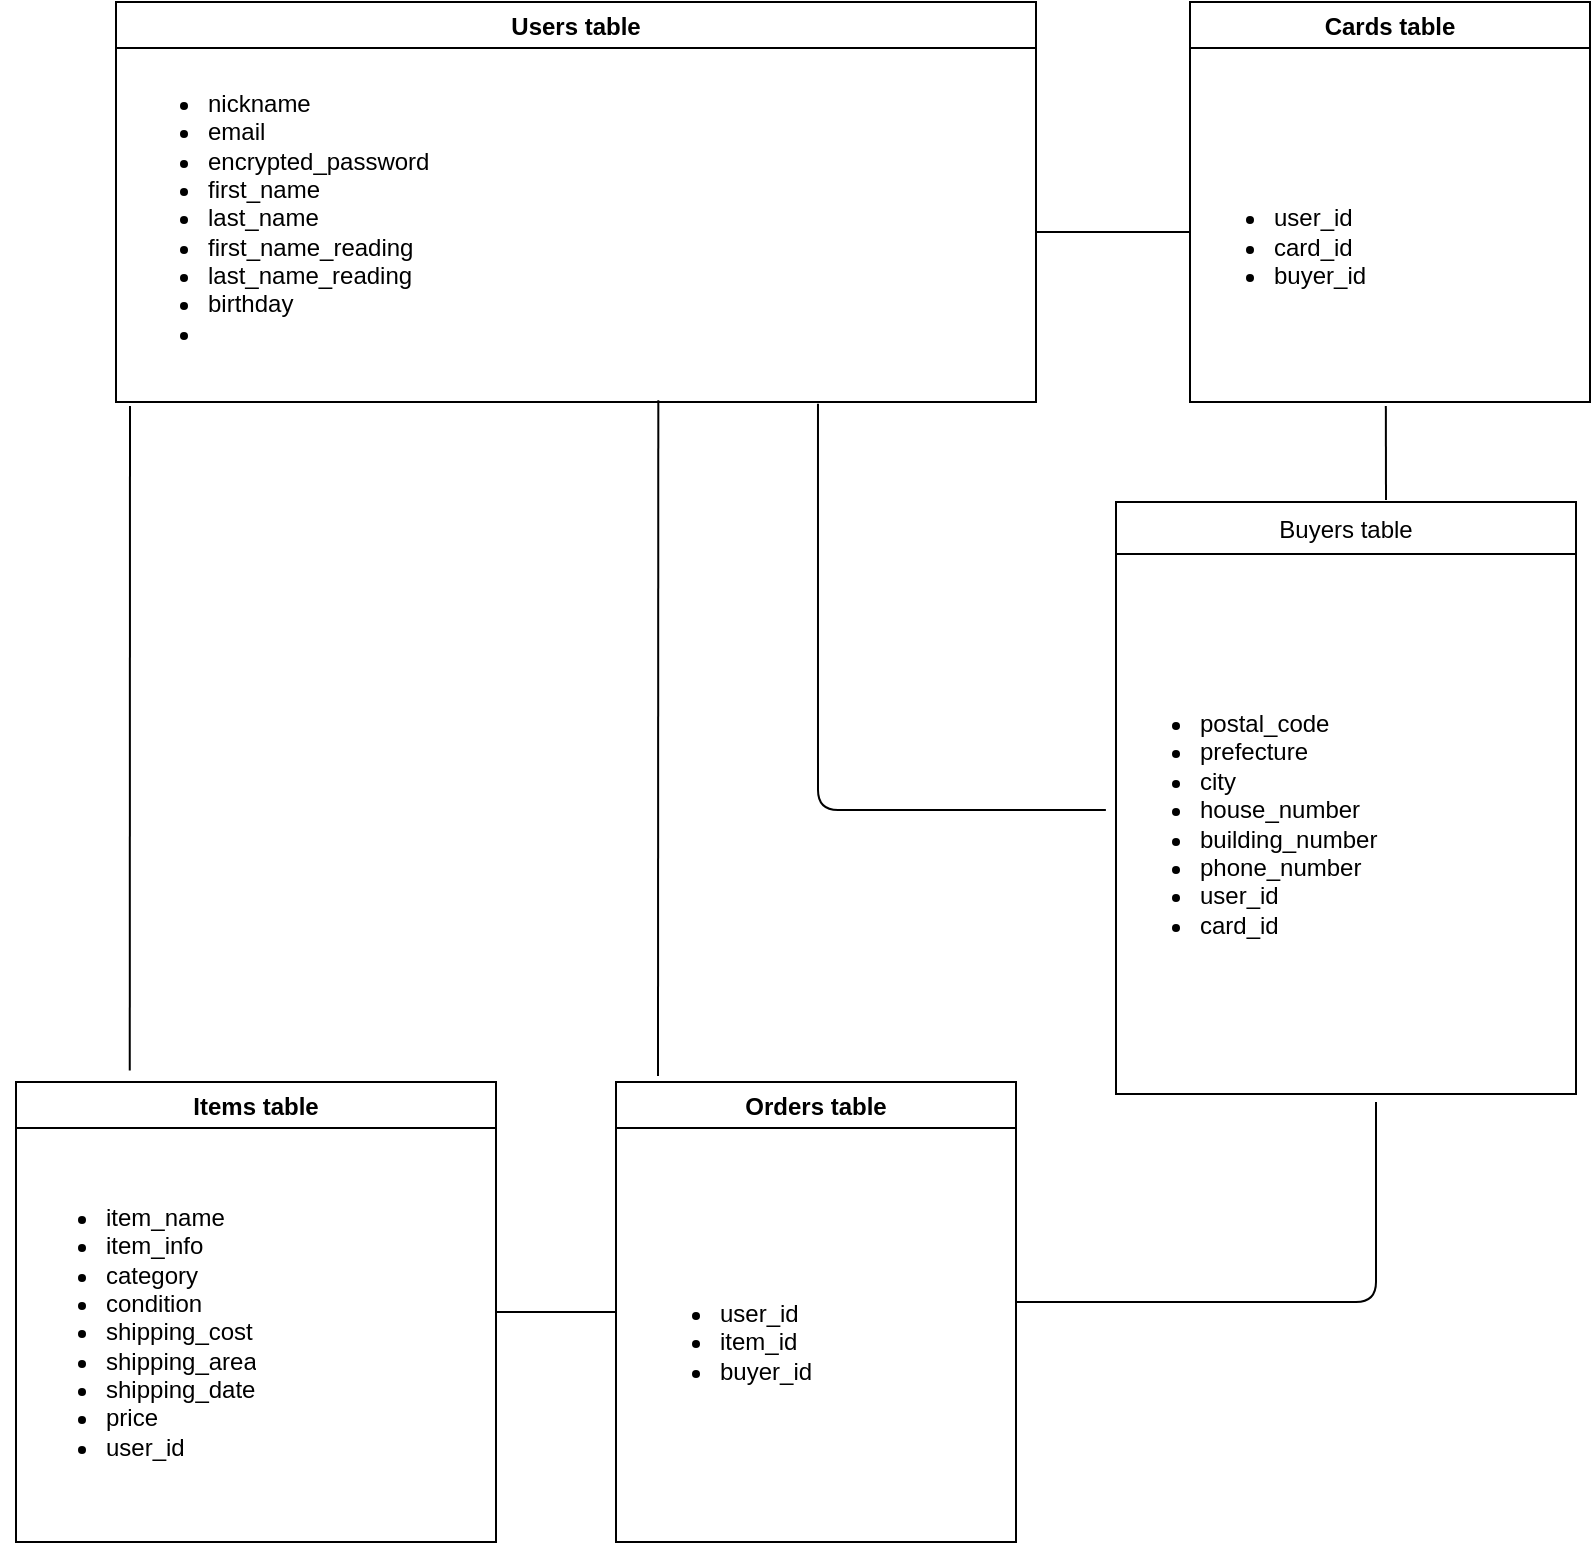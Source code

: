 <mxfile>
    <diagram id="VYfsWH_iV1jBP7OaWDP0" name="ページ1">
        <mxGraphModel dx="649" dy="612" grid="1" gridSize="10" guides="1" tooltips="1" connect="1" arrows="1" fold="1" page="1" pageScale="1" pageWidth="827" pageHeight="1169" math="0" shadow="0">
            <root>
                <mxCell id="0"/>
                <mxCell id="1" parent="0"/>
                <mxCell id="40" style="edgeStyle=none;rounded=0;orthogonalLoop=1;jettySize=auto;html=1;exitX=0;exitY=0;exitDx=0;exitDy=0;" parent="1" edge="1">
                    <mxGeometry relative="1" as="geometry">
                        <mxPoint x="40" y="70" as="sourcePoint"/>
                        <mxPoint x="40" y="70" as="targetPoint"/>
                    </mxGeometry>
                </mxCell>
                <mxCell id="42" value="Users table" style="swimlane;" parent="1" vertex="1">
                    <mxGeometry x="90" y="40" width="460" height="200" as="geometry"/>
                </mxCell>
                <mxCell id="68" value="&lt;ul&gt;&lt;li&gt;nickname&lt;/li&gt;&lt;li&gt;email&lt;/li&gt;&lt;li&gt;encrypted_password&lt;/li&gt;&lt;li&gt;first_name&lt;/li&gt;&lt;li&gt;last_name&lt;/li&gt;&lt;li&gt;first_name_reading&lt;/li&gt;&lt;li&gt;last_name_reading&lt;/li&gt;&lt;li&gt;birthday&lt;/li&gt;&lt;li&gt;&lt;br&gt;&lt;/li&gt;&lt;/ul&gt;" style="text;strokeColor=none;fillColor=none;html=1;whiteSpace=wrap;verticalAlign=middle;overflow=hidden;" parent="42" vertex="1">
                    <mxGeometry x="4" y="15" width="446" height="185" as="geometry"/>
                </mxCell>
                <mxCell id="43" value="Cards table" style="swimlane;" parent="1" vertex="1">
                    <mxGeometry x="627" y="40" width="200" height="200" as="geometry"/>
                </mxCell>
                <mxCell id="44" value="Items table" style="swimlane;" parent="1" vertex="1">
                    <mxGeometry x="40" y="580" width="240" height="230" as="geometry"/>
                </mxCell>
                <mxCell id="77" value="&lt;ul&gt;&lt;li&gt;item_name&lt;/li&gt;&lt;li&gt;item_info&lt;/li&gt;&lt;li&gt;category&lt;/li&gt;&lt;li&gt;condition&lt;/li&gt;&lt;li&gt;shipping_cost&lt;/li&gt;&lt;li&gt;shipping_area&lt;/li&gt;&lt;li&gt;shipping_date&lt;/li&gt;&lt;li&gt;price&lt;/li&gt;&lt;li&gt;user_id&lt;/li&gt;&lt;/ul&gt;" style="text;strokeColor=none;fillColor=none;html=1;whiteSpace=wrap;verticalAlign=middle;overflow=hidden;" parent="44" vertex="1">
                    <mxGeometry x="3" y="20" width="237" height="210" as="geometry"/>
                </mxCell>
                <mxCell id="76" value="&lt;div&gt;&lt;br&gt;&lt;/div&gt;&lt;ul&gt;&lt;li&gt;user_id&lt;/li&gt;&lt;li&gt;card_id&lt;/li&gt;&lt;li&gt;buyer_id&lt;/li&gt;&lt;/ul&gt;" style="text;strokeColor=none;fillColor=none;html=1;whiteSpace=wrap;verticalAlign=middle;overflow=hidden;" parent="1" vertex="1">
                    <mxGeometry x="627" y="70" width="180" height="170" as="geometry"/>
                </mxCell>
                <mxCell id="81" value="Buyers table" style="swimlane;fontStyle=0;childLayout=stackLayout;horizontal=1;startSize=26;horizontalStack=0;resizeParent=1;resizeParentMax=0;resizeLast=0;collapsible=1;marginBottom=0;" parent="1" vertex="1">
                    <mxGeometry x="590" y="290" width="230" height="296" as="geometry"/>
                </mxCell>
                <mxCell id="90" value="&lt;ul&gt;&lt;li&gt;postal_code&lt;/li&gt;&lt;li&gt;prefecture&lt;/li&gt;&lt;li&gt;city&lt;/li&gt;&lt;li&gt;house_number&lt;/li&gt;&lt;li&gt;building_number&lt;/li&gt;&lt;li&gt;phone_number&lt;/li&gt;&lt;li&gt;user_id&lt;/li&gt;&lt;li&gt;card_id&lt;/li&gt;&lt;/ul&gt;" style="text;strokeColor=none;fillColor=none;html=1;whiteSpace=wrap;verticalAlign=middle;overflow=hidden;" parent="81" vertex="1">
                    <mxGeometry y="26" width="230" height="270" as="geometry"/>
                </mxCell>
                <mxCell id="85" style="edgeStyle=none;rounded=0;orthogonalLoop=1;jettySize=auto;html=1;exitX=0.75;exitY=0;exitDx=0;exitDy=0;" parent="1" source="81" target="81" edge="1">
                    <mxGeometry relative="1" as="geometry"/>
                </mxCell>
                <mxCell id="92" value="" style="endArrow=none;html=1;exitX=0.237;exitY=-0.025;exitDx=0;exitDy=0;exitPerimeter=0;" edge="1" parent="1" source="44">
                    <mxGeometry width="50" height="50" relative="1" as="geometry">
                        <mxPoint x="390" y="340" as="sourcePoint"/>
                        <mxPoint x="97" y="242" as="targetPoint"/>
                    </mxGeometry>
                </mxCell>
                <mxCell id="94" value="" style="endArrow=none;html=1;exitX=0;exitY=0.5;exitDx=0;exitDy=0;" edge="1" parent="1" source="76">
                    <mxGeometry width="50" height="50" relative="1" as="geometry">
                        <mxPoint x="390" y="280" as="sourcePoint"/>
                        <mxPoint x="550" y="155" as="targetPoint"/>
                    </mxGeometry>
                </mxCell>
                <mxCell id="97" value="" style="endArrow=none;html=1;entryX=0.778;entryY=1.005;entryDx=0;entryDy=0;entryPerimeter=0;exitX=-0.022;exitY=0.474;exitDx=0;exitDy=0;exitPerimeter=0;" edge="1" parent="1" source="90" target="68">
                    <mxGeometry width="50" height="50" relative="1" as="geometry">
                        <mxPoint x="400" y="420" as="sourcePoint"/>
                        <mxPoint x="450" y="370" as="targetPoint"/>
                        <Array as="points">
                            <mxPoint x="441" y="444"/>
                        </Array>
                    </mxGeometry>
                </mxCell>
                <mxCell id="98" value="" style="endArrow=none;html=1;entryX=0.544;entryY=1.012;entryDx=0;entryDy=0;entryPerimeter=0;" edge="1" parent="1" target="76">
                    <mxGeometry width="50" height="50" relative="1" as="geometry">
                        <mxPoint x="725" y="289" as="sourcePoint"/>
                        <mxPoint x="460" y="280" as="targetPoint"/>
                    </mxGeometry>
                </mxCell>
                <mxCell id="100" value="Orders table" style="swimlane;" vertex="1" parent="1">
                    <mxGeometry x="340" y="580" width="200" height="230" as="geometry"/>
                </mxCell>
                <mxCell id="101" value="" style="endArrow=none;html=1;entryX=0.599;entryY=0.995;entryDx=0;entryDy=0;entryPerimeter=0;" edge="1" parent="1" target="68">
                    <mxGeometry width="50" height="50" relative="1" as="geometry">
                        <mxPoint x="361" y="577" as="sourcePoint"/>
                        <mxPoint x="430" y="470" as="targetPoint"/>
                    </mxGeometry>
                </mxCell>
                <mxCell id="102" value="" style="endArrow=none;html=1;entryX=1;entryY=0.5;entryDx=0;entryDy=0;exitX=0;exitY=0.5;exitDx=0;exitDy=0;" edge="1" parent="1" source="100" target="44">
                    <mxGeometry width="50" height="50" relative="1" as="geometry">
                        <mxPoint x="380" y="520" as="sourcePoint"/>
                        <mxPoint x="430" y="470" as="targetPoint"/>
                    </mxGeometry>
                </mxCell>
                <mxCell id="103" value="" style="endArrow=none;html=1;" edge="1" parent="1">
                    <mxGeometry width="50" height="50" relative="1" as="geometry">
                        <mxPoint x="540" y="690" as="sourcePoint"/>
                        <mxPoint x="720" y="590" as="targetPoint"/>
                        <Array as="points">
                            <mxPoint x="720" y="690"/>
                        </Array>
                    </mxGeometry>
                </mxCell>
                <mxCell id="105" value="&lt;ul&gt;&lt;li&gt;user_id&lt;/li&gt;&lt;li&gt;item_id&lt;/li&gt;&lt;li&gt;buyer_id&lt;/li&gt;&lt;/ul&gt;" style="text;strokeColor=none;fillColor=none;html=1;whiteSpace=wrap;verticalAlign=middle;overflow=hidden;" vertex="1" parent="1">
                    <mxGeometry x="350" y="610" width="180" height="200" as="geometry"/>
                </mxCell>
            </root>
        </mxGraphModel>
    </diagram>
</mxfile>